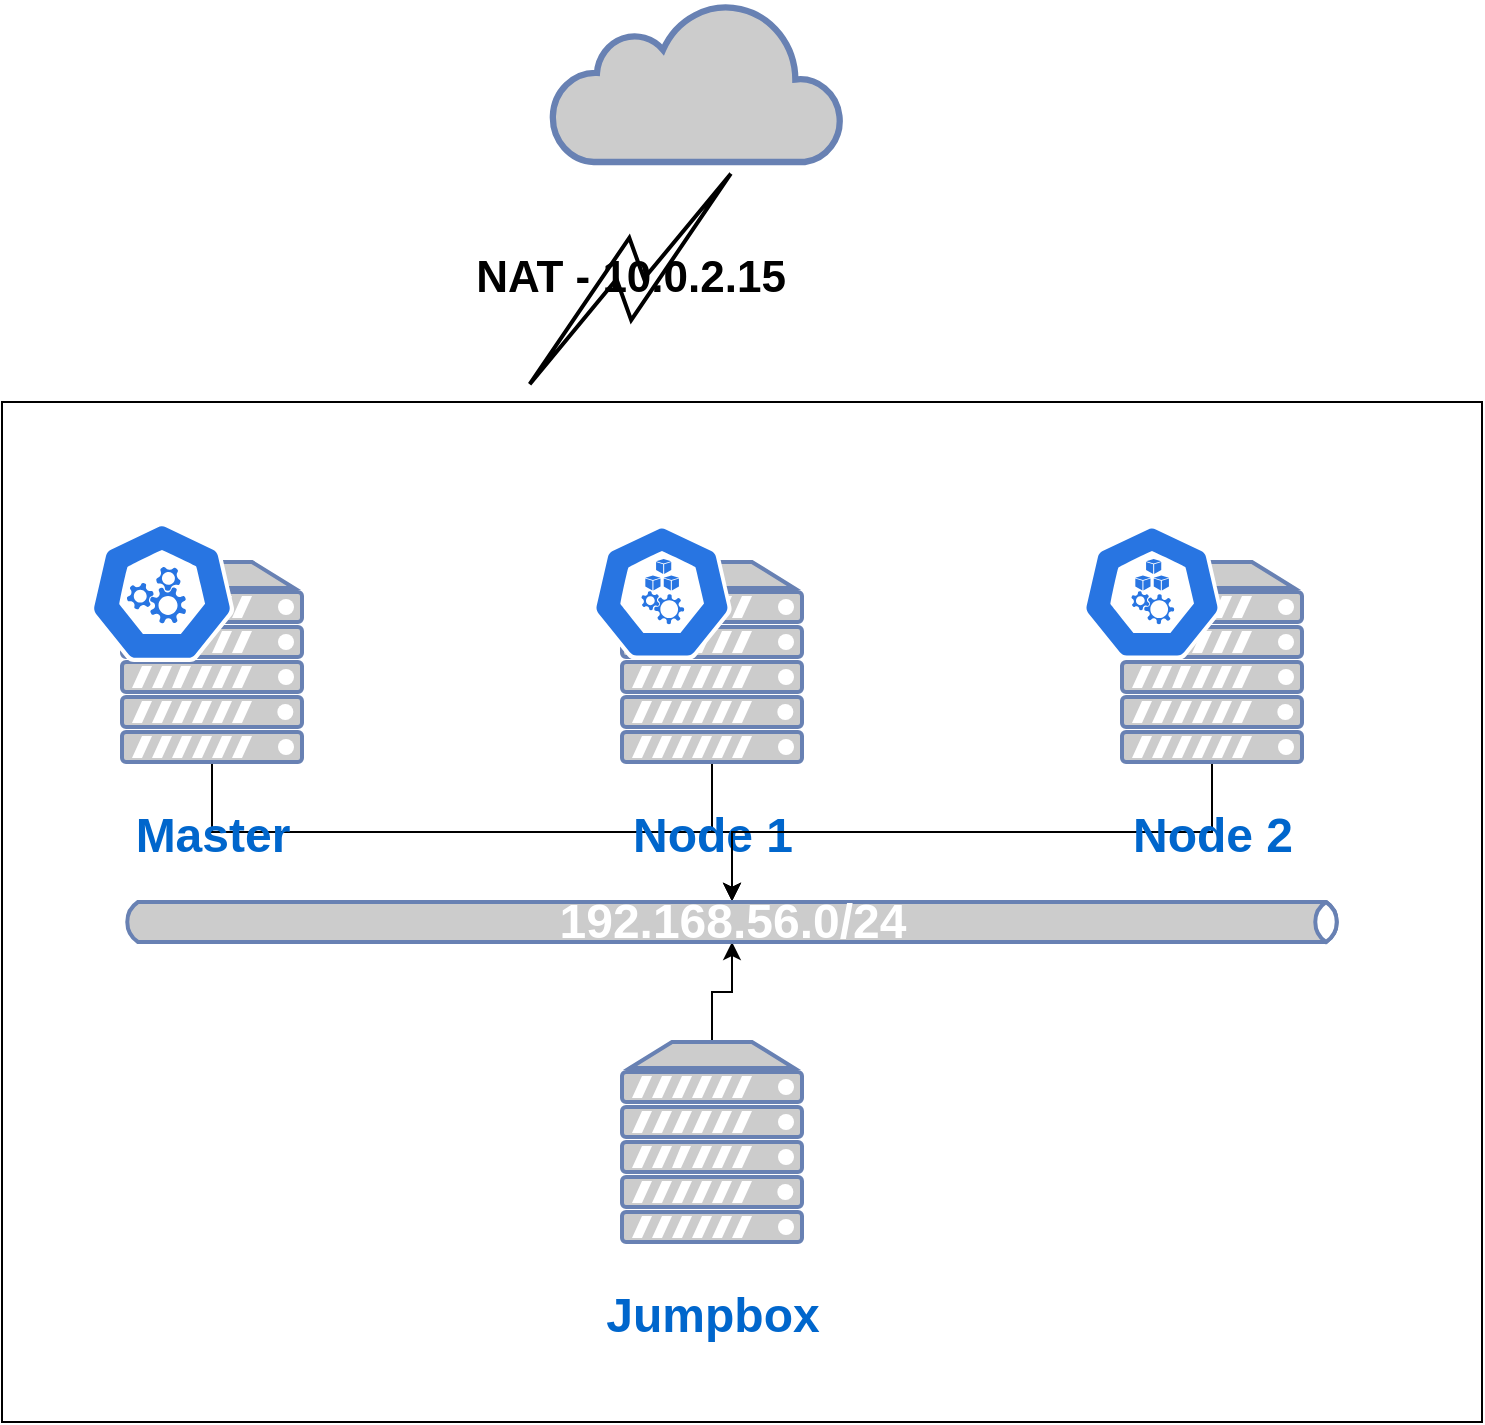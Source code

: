 <mxfile version="21.1.2" type="device">
  <diagram name="Page-1" id="wPu7ZkE4a3SLxZ7Lkwse">
    <mxGraphModel dx="1434" dy="1982" grid="1" gridSize="10" guides="1" tooltips="1" connect="1" arrows="1" fold="1" page="1" pageScale="1" pageWidth="850" pageHeight="1100" math="0" shadow="0">
      <root>
        <mxCell id="0" />
        <mxCell id="1" parent="0" />
        <mxCell id="BCOEjdBRQ1-XKxxXkVxp-16" value="" style="rounded=0;whiteSpace=wrap;html=1;" vertex="1" parent="1">
          <mxGeometry x="55" y="190" width="740" height="510" as="geometry" />
        </mxCell>
        <mxCell id="BCOEjdBRQ1-XKxxXkVxp-12" value="" style="edgeStyle=orthogonalEdgeStyle;rounded=0;orthogonalLoop=1;jettySize=auto;html=1;" edge="1" parent="1" source="BCOEjdBRQ1-XKxxXkVxp-1" target="BCOEjdBRQ1-XKxxXkVxp-11">
          <mxGeometry relative="1" as="geometry" />
        </mxCell>
        <mxCell id="BCOEjdBRQ1-XKxxXkVxp-1" value="&lt;h1&gt;Jumpbox&lt;/h1&gt;" style="fontColor=#0066CC;verticalAlign=top;verticalLabelPosition=bottom;labelPosition=center;align=center;html=1;outlineConnect=0;fillColor=#CCCCCC;strokeColor=#6881B3;gradientColor=none;gradientDirection=north;strokeWidth=2;shape=mxgraph.networks.server;" vertex="1" parent="1">
          <mxGeometry x="365" y="510" width="90" height="100" as="geometry" />
        </mxCell>
        <mxCell id="BCOEjdBRQ1-XKxxXkVxp-15" value="" style="edgeStyle=orthogonalEdgeStyle;rounded=0;orthogonalLoop=1;jettySize=auto;html=1;" edge="1" parent="1" source="BCOEjdBRQ1-XKxxXkVxp-3" target="BCOEjdBRQ1-XKxxXkVxp-11">
          <mxGeometry relative="1" as="geometry" />
        </mxCell>
        <mxCell id="BCOEjdBRQ1-XKxxXkVxp-3" value="&lt;h1&gt;Master&lt;/h1&gt;" style="fontColor=#0066CC;verticalAlign=top;verticalLabelPosition=bottom;labelPosition=center;align=center;html=1;outlineConnect=0;fillColor=#CCCCCC;strokeColor=#6881B3;gradientColor=none;gradientDirection=north;strokeWidth=2;shape=mxgraph.networks.server;" vertex="1" parent="1">
          <mxGeometry x="115" y="270" width="90" height="100" as="geometry" />
        </mxCell>
        <mxCell id="BCOEjdBRQ1-XKxxXkVxp-13" value="" style="edgeStyle=orthogonalEdgeStyle;rounded=0;orthogonalLoop=1;jettySize=auto;html=1;" edge="1" parent="1" source="BCOEjdBRQ1-XKxxXkVxp-4" target="BCOEjdBRQ1-XKxxXkVxp-11">
          <mxGeometry relative="1" as="geometry" />
        </mxCell>
        <mxCell id="BCOEjdBRQ1-XKxxXkVxp-4" value="&lt;h1&gt;Node 1&lt;/h1&gt;" style="fontColor=#0066CC;verticalAlign=top;verticalLabelPosition=bottom;labelPosition=center;align=center;html=1;outlineConnect=0;fillColor=#CCCCCC;strokeColor=#6881B3;gradientColor=none;gradientDirection=north;strokeWidth=2;shape=mxgraph.networks.server;" vertex="1" parent="1">
          <mxGeometry x="365" y="270" width="90" height="100" as="geometry" />
        </mxCell>
        <mxCell id="BCOEjdBRQ1-XKxxXkVxp-14" value="" style="edgeStyle=orthogonalEdgeStyle;rounded=0;orthogonalLoop=1;jettySize=auto;html=1;" edge="1" parent="1" source="BCOEjdBRQ1-XKxxXkVxp-5" target="BCOEjdBRQ1-XKxxXkVxp-11">
          <mxGeometry relative="1" as="geometry" />
        </mxCell>
        <mxCell id="BCOEjdBRQ1-XKxxXkVxp-5" value="&lt;h1&gt;Node 2&lt;/h1&gt;" style="fontColor=#0066CC;verticalAlign=top;verticalLabelPosition=bottom;labelPosition=center;align=center;html=1;outlineConnect=0;fillColor=#CCCCCC;strokeColor=#6881B3;gradientColor=none;gradientDirection=north;strokeWidth=2;shape=mxgraph.networks.server;" vertex="1" parent="1">
          <mxGeometry x="615" y="270" width="90" height="100" as="geometry" />
        </mxCell>
        <mxCell id="BCOEjdBRQ1-XKxxXkVxp-7" value="" style="sketch=0;html=1;dashed=0;whitespace=wrap;fillColor=#2875E2;strokeColor=#ffffff;points=[[0.005,0.63,0],[0.1,0.2,0],[0.9,0.2,0],[0.5,0,0],[0.995,0.63,0],[0.72,0.99,0],[0.5,1,0],[0.28,0.99,0]];verticalLabelPosition=bottom;align=center;verticalAlign=top;shape=mxgraph.kubernetes.icon;prIcon=master" vertex="1" parent="1">
          <mxGeometry x="95" y="250" width="80" height="70" as="geometry" />
        </mxCell>
        <mxCell id="BCOEjdBRQ1-XKxxXkVxp-9" value="" style="sketch=0;html=1;dashed=0;whitespace=wrap;fillColor=#2875E2;strokeColor=#ffffff;points=[[0.005,0.63,0],[0.1,0.2,0],[0.9,0.2,0],[0.5,0,0],[0.995,0.63,0],[0.72,0.99,0],[0.5,1,0],[0.28,0.99,0]];verticalLabelPosition=bottom;align=center;verticalAlign=top;shape=mxgraph.kubernetes.icon;prIcon=node" vertex="1" parent="1">
          <mxGeometry x="350" y="245" width="70" height="80" as="geometry" />
        </mxCell>
        <mxCell id="BCOEjdBRQ1-XKxxXkVxp-10" value="" style="sketch=0;html=1;dashed=0;whitespace=wrap;fillColor=#2875E2;strokeColor=#ffffff;points=[[0.005,0.63,0],[0.1,0.2,0],[0.9,0.2,0],[0.5,0,0],[0.995,0.63,0],[0.72,0.99,0],[0.5,1,0],[0.28,0.99,0]];verticalLabelPosition=bottom;align=center;verticalAlign=top;shape=mxgraph.kubernetes.icon;prIcon=node" vertex="1" parent="1">
          <mxGeometry x="595" y="245" width="70" height="80" as="geometry" />
        </mxCell>
        <mxCell id="BCOEjdBRQ1-XKxxXkVxp-11" value="&lt;h1&gt;192.168.56.0/24&lt;/h1&gt;" style="html=1;outlineConnect=0;fillColor=#CCCCCC;strokeColor=#6881B3;gradientColor=none;gradientDirection=north;strokeWidth=2;shape=mxgraph.networks.bus;gradientColor=none;gradientDirection=north;fontColor=#ffffff;perimeter=backbonePerimeter;backboneSize=20;" vertex="1" parent="1">
          <mxGeometry x="115" y="440" width="610" height="20" as="geometry" />
        </mxCell>
        <mxCell id="BCOEjdBRQ1-XKxxXkVxp-17" value="" style="html=1;outlineConnect=0;fillColor=#CCCCCC;strokeColor=#6881B3;gradientColor=none;gradientDirection=north;strokeWidth=2;shape=mxgraph.networks.cloud;fontColor=#ffffff;" vertex="1" parent="1">
          <mxGeometry x="330" y="-10" width="145" height="80" as="geometry" />
        </mxCell>
        <mxCell id="BCOEjdBRQ1-XKxxXkVxp-18" value="&lt;h1&gt;NAT - 10.0.2.15&lt;/h1&gt;" style="html=1;outlineConnect=0;gradientDirection=north;strokeWidth=2;shape=mxgraph.networks.comm_link_edge;html=1;rounded=0;exitX=0.349;exitY=-0.006;exitDx=0;exitDy=0;exitPerimeter=0;labelBackgroundColor=none;" edge="1" parent="1" source="BCOEjdBRQ1-XKxxXkVxp-16">
          <mxGeometry width="100" height="100" relative="1" as="geometry">
            <mxPoint x="325" y="170" as="sourcePoint" />
            <mxPoint x="425" y="70" as="targetPoint" />
          </mxGeometry>
        </mxCell>
      </root>
    </mxGraphModel>
  </diagram>
</mxfile>
